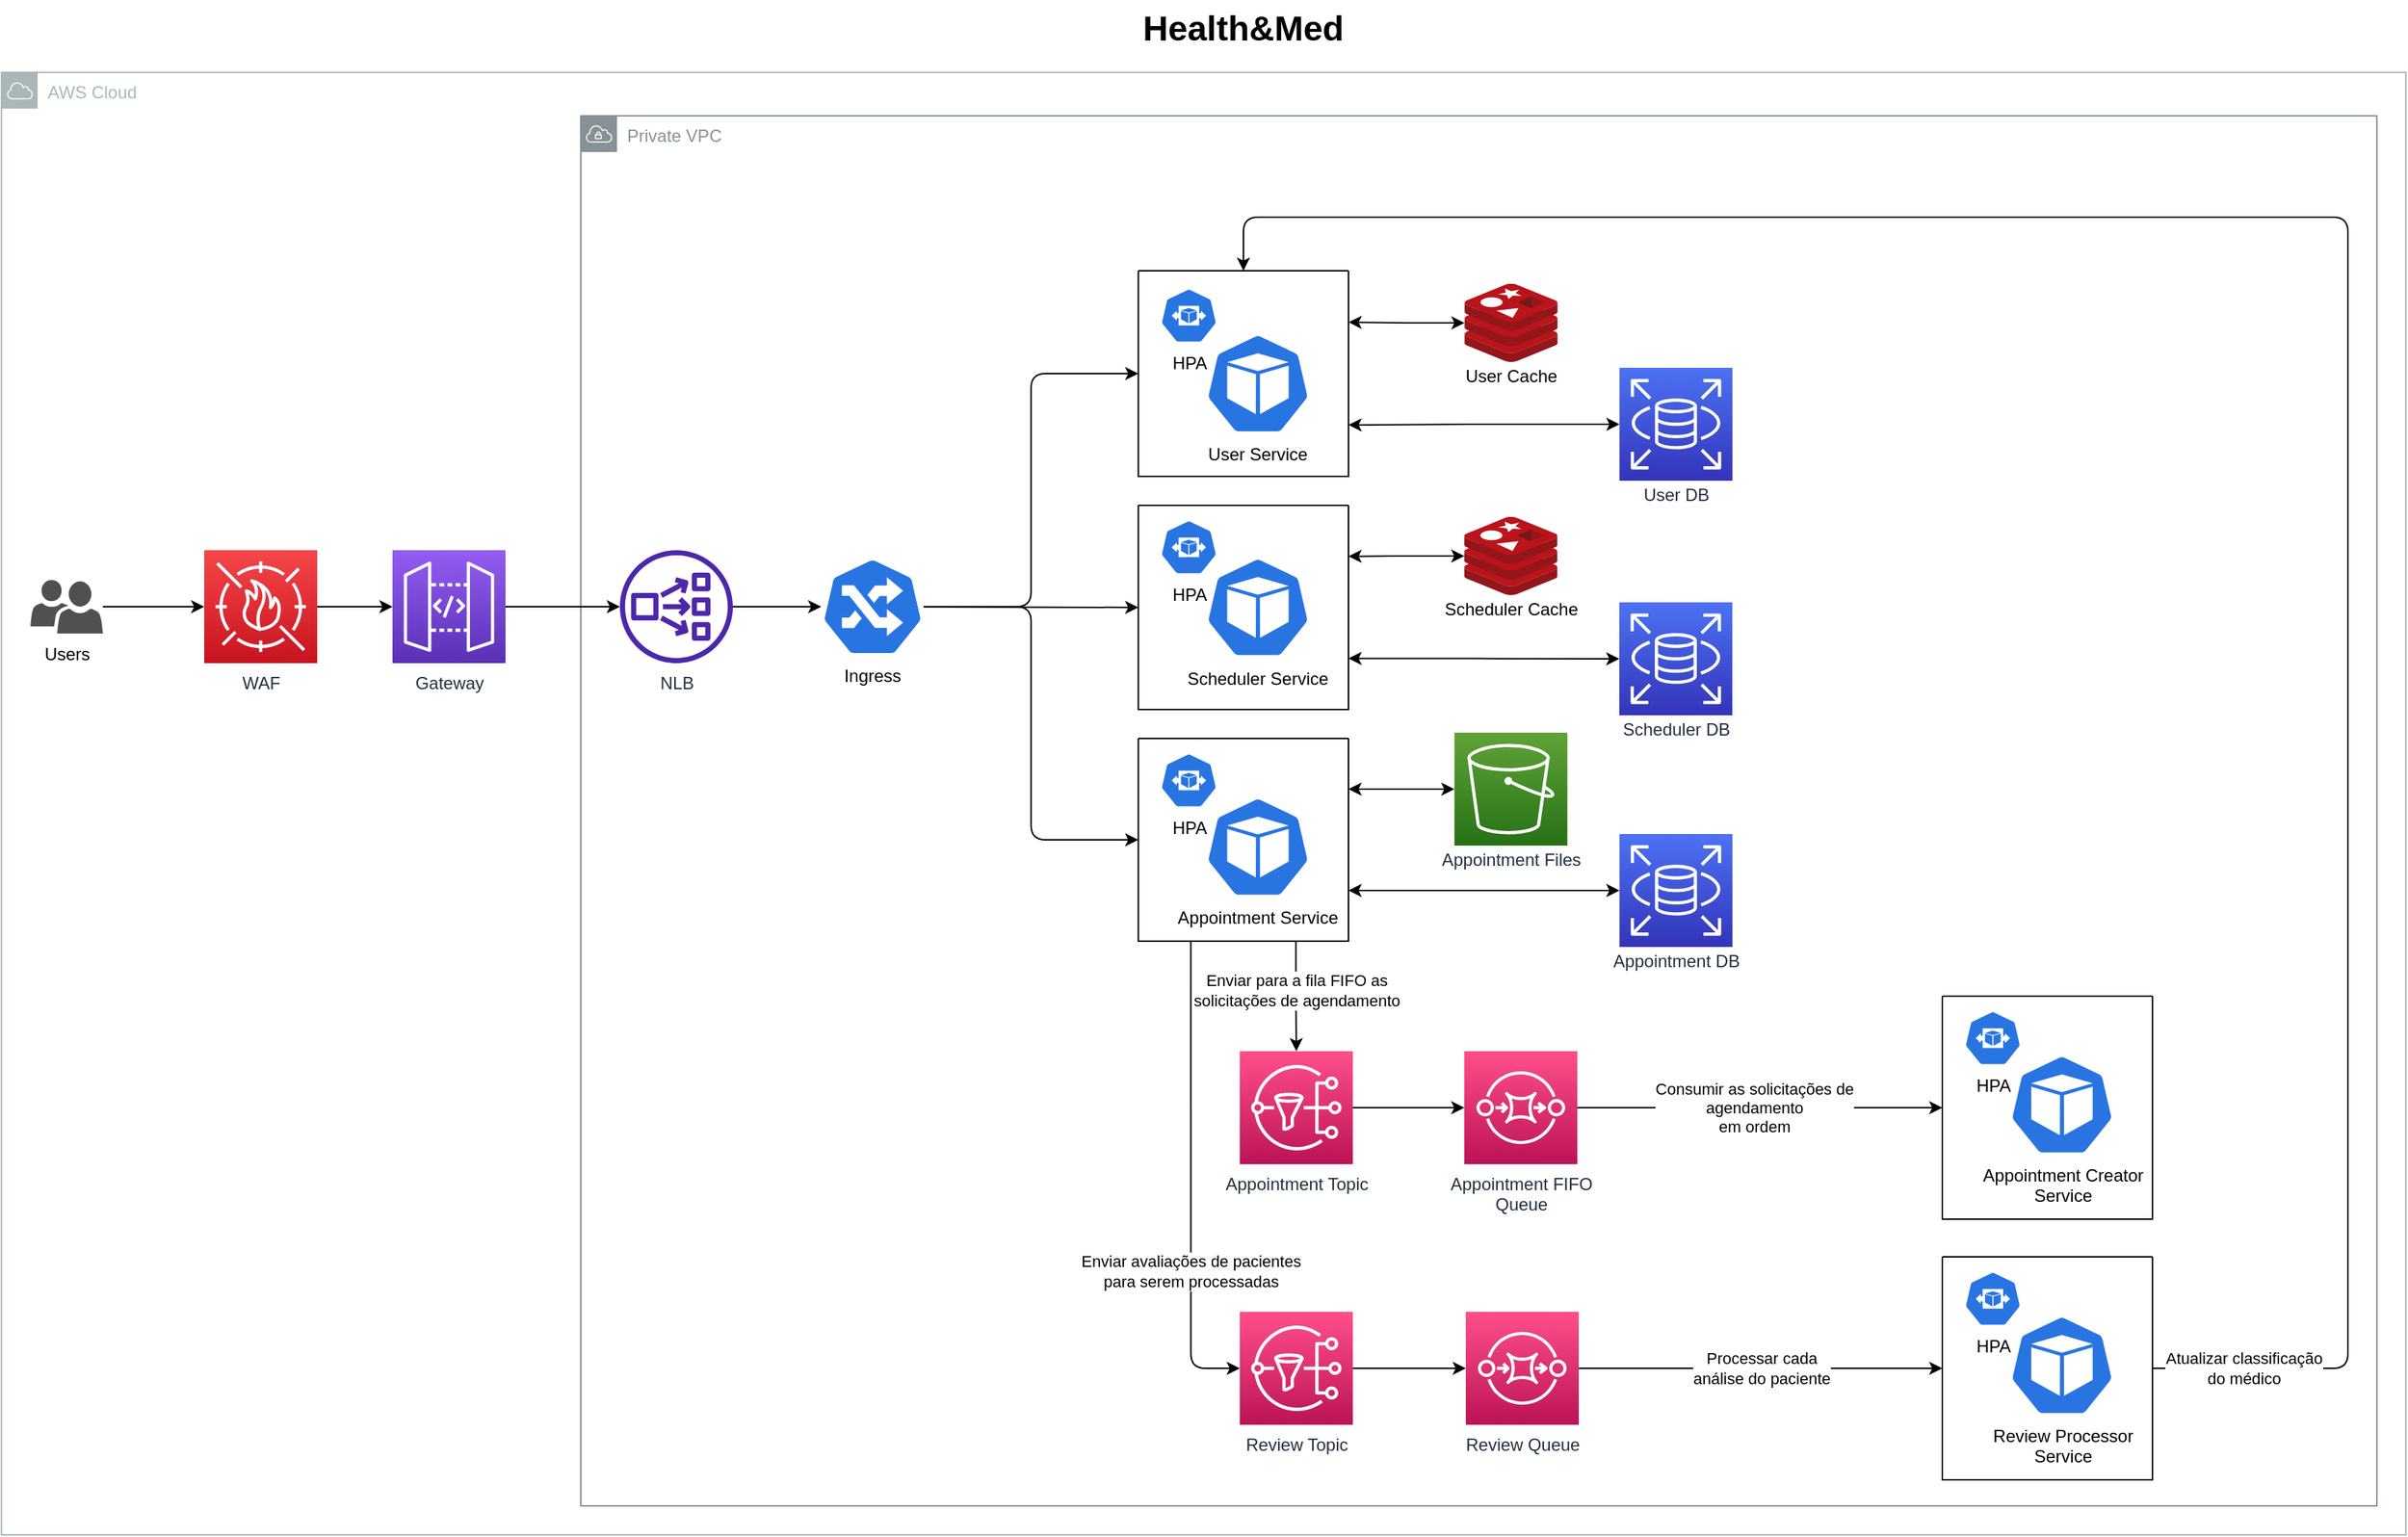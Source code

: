 <mxfile scale="1" border="10">
    <diagram name="Arquitetura v2" id="lf885K5aGk2sWsDqvKHm">
        <mxGraphModel dx="2755" dy="1490" grid="1" gridSize="10" guides="1" tooltips="1" connect="1" arrows="1" fold="1" page="1" pageScale="1" pageWidth="850" pageHeight="1100" background="#FFFFFF" math="0" shadow="0">
            <root>
                <mxCell id="xNUSOTWQVAQGV8SW1RMr-0"/>
                <mxCell id="xNUSOTWQVAQGV8SW1RMr-1" parent="xNUSOTWQVAQGV8SW1RMr-0"/>
                <mxCell id="xNUSOTWQVAQGV8SW1RMr-2" value="AWS Cloud" style="sketch=0;outlineConnect=0;gradientColor=none;html=1;whiteSpace=wrap;fontSize=12;fontStyle=0;shape=mxgraph.aws4.group;grIcon=mxgraph.aws4.group_aws_cloud;strokeColor=#AAB7B8;fillColor=none;verticalAlign=top;align=left;spacingLeft=30;fontColor=#AAB7B8;dashed=0;labelBackgroundColor=default;rounded=1;movable=1;resizable=1;rotatable=1;deletable=1;editable=1;connectable=1;" parent="xNUSOTWQVAQGV8SW1RMr-1" vertex="1">
                    <mxGeometry x="-120" y="60" width="1660" height="1010" as="geometry"/>
                </mxCell>
                <mxCell id="xNUSOTWQVAQGV8SW1RMr-3" value="Private VPC" style="sketch=0;outlineConnect=0;gradientColor=none;html=1;whiteSpace=wrap;fontSize=12;fontStyle=0;shape=mxgraph.aws4.group;grIcon=mxgraph.aws4.group_vpc;strokeColor=#879196;fillColor=none;verticalAlign=top;align=left;spacingLeft=30;fontColor=#879196;dashed=0;labelBackgroundColor=default;rounded=1;movable=1;resizable=1;rotatable=1;deletable=1;editable=1;connectable=1;" parent="xNUSOTWQVAQGV8SW1RMr-1" vertex="1">
                    <mxGeometry x="280" y="90" width="1240" height="960" as="geometry"/>
                </mxCell>
                <mxCell id="xNUSOTWQVAQGV8SW1RMr-4" value="Health&amp;amp;Med" style="text;strokeColor=none;fillColor=none;html=1;fontSize=24;fontStyle=1;verticalAlign=middle;align=center;rounded=1;" parent="xNUSOTWQVAQGV8SW1RMr-1" vertex="1">
                    <mxGeometry x="687.46" y="10" width="100" height="40" as="geometry"/>
                </mxCell>
                <mxCell id="tz8--qCs5J4aisNoZkXS-1" style="edgeStyle=none;html=1;entryX=0;entryY=0.5;entryDx=0;entryDy=0;entryPerimeter=0;" parent="xNUSOTWQVAQGV8SW1RMr-1" source="xNUSOTWQVAQGV8SW1RMr-7" target="tz8--qCs5J4aisNoZkXS-0" edge="1">
                    <mxGeometry relative="1" as="geometry"/>
                </mxCell>
                <mxCell id="xNUSOTWQVAQGV8SW1RMr-7" value="Users" style="sketch=0;pointerEvents=1;shadow=0;dashed=0;html=1;strokeColor=none;labelPosition=center;verticalLabelPosition=bottom;verticalAlign=top;align=center;fillColor=#505050;shape=mxgraph.mscae.intune.user_group;labelBackgroundColor=default;rounded=1;" parent="xNUSOTWQVAQGV8SW1RMr-1" vertex="1">
                    <mxGeometry x="-100" y="410.5" width="50" height="37" as="geometry"/>
                </mxCell>
                <mxCell id="xNUSOTWQVAQGV8SW1RMr-8" style="edgeStyle=none;html=1;" parent="xNUSOTWQVAQGV8SW1RMr-1" source="xNUSOTWQVAQGV8SW1RMr-9" target="xNUSOTWQVAQGV8SW1RMr-10" edge="1">
                    <mxGeometry relative="1" as="geometry"/>
                </mxCell>
                <mxCell id="xNUSOTWQVAQGV8SW1RMr-9" value="Gateway" style="sketch=0;points=[[0,0,0],[0.25,0,0],[0.5,0,0],[0.75,0,0],[1,0,0],[0,1,0],[0.25,1,0],[0.5,1,0],[0.75,1,0],[1,1,0],[0,0.25,0],[0,0.5,0],[0,0.75,0],[1,0.25,0],[1,0.5,0],[1,0.75,0]];outlineConnect=0;fontColor=#232F3E;gradientColor=#945DF2;gradientDirection=north;fillColor=#5A30B5;strokeColor=#ffffff;dashed=0;verticalLabelPosition=bottom;verticalAlign=top;align=center;html=1;fontSize=12;fontStyle=0;aspect=fixed;shape=mxgraph.aws4.resourceIcon;resIcon=mxgraph.aws4.api_gateway;labelBackgroundColor=default;rounded=1;" parent="xNUSOTWQVAQGV8SW1RMr-1" vertex="1">
                    <mxGeometry x="150" y="390" width="78" height="78" as="geometry"/>
                </mxCell>
                <mxCell id="xNUSOTWQVAQGV8SW1RMr-10" value="NLB" style="sketch=0;outlineConnect=0;fontColor=#232F3E;gradientColor=none;fillColor=#4D27AA;strokeColor=none;dashed=0;verticalLabelPosition=bottom;verticalAlign=top;align=center;html=1;fontSize=12;fontStyle=0;aspect=fixed;pointerEvents=1;shape=mxgraph.aws4.network_load_balancer;labelBackgroundColor=default;rounded=1;" parent="xNUSOTWQVAQGV8SW1RMr-1" vertex="1">
                    <mxGeometry x="307" y="390" width="78" height="78" as="geometry"/>
                </mxCell>
                <mxCell id="xNUSOTWQVAQGV8SW1RMr-11" style="edgeStyle=orthogonalEdgeStyle;html=1;entryX=0;entryY=0.5;entryDx=0;entryDy=0;startArrow=none;startFill=0;rounded=1;" parent="xNUSOTWQVAQGV8SW1RMr-1" source="xNUSOTWQVAQGV8SW1RMr-15" target="xNUSOTWQVAQGV8SW1RMr-37" edge="1">
                    <mxGeometry relative="1" as="geometry"/>
                </mxCell>
                <mxCell id="xNUSOTWQVAQGV8SW1RMr-12" style="rounded=1;html=1;entryX=0;entryY=0.5;entryDx=0;entryDy=0;startArrow=none;startFill=0;" parent="xNUSOTWQVAQGV8SW1RMr-1" source="xNUSOTWQVAQGV8SW1RMr-15" target="xNUSOTWQVAQGV8SW1RMr-41" edge="1">
                    <mxGeometry relative="1" as="geometry"/>
                </mxCell>
                <mxCell id="xNUSOTWQVAQGV8SW1RMr-13" style="edgeStyle=orthogonalEdgeStyle;rounded=1;html=1;entryX=0;entryY=0.5;entryDx=0;entryDy=0;startArrow=none;startFill=0;" parent="xNUSOTWQVAQGV8SW1RMr-1" source="xNUSOTWQVAQGV8SW1RMr-15" target="xNUSOTWQVAQGV8SW1RMr-46" edge="1">
                    <mxGeometry relative="1" as="geometry"/>
                </mxCell>
                <mxCell id="xNUSOTWQVAQGV8SW1RMr-14" style="edgeStyle=orthogonalEdgeStyle;rounded=1;html=1;startArrow=classic;startFill=1;endArrow=none;endFill=0;" parent="xNUSOTWQVAQGV8SW1RMr-1" source="xNUSOTWQVAQGV8SW1RMr-15" target="xNUSOTWQVAQGV8SW1RMr-10" edge="1">
                    <mxGeometry relative="1" as="geometry"/>
                </mxCell>
                <mxCell id="xNUSOTWQVAQGV8SW1RMr-15" value="Ingress" style="sketch=0;html=1;dashed=0;whitespace=wrap;fillColor=#2875E2;strokeColor=#ffffff;points=[[0.005,0.63,0],[0.1,0.2,0],[0.9,0.2,0],[0.5,0,0],[0.995,0.63,0],[0.72,0.99,0],[0.5,1,0],[0.28,0.99,0]];verticalLabelPosition=bottom;align=center;verticalAlign=top;shape=mxgraph.kubernetes.icon;prIcon=ing;labelBackgroundColor=default;rounded=1;" parent="xNUSOTWQVAQGV8SW1RMr-1" vertex="1">
                    <mxGeometry x="446" y="395" width="70.83" height="68" as="geometry"/>
                </mxCell>
                <mxCell id="xNUSOTWQVAQGV8SW1RMr-16" value="&lt;div&gt;Enviar para a fila FIFO as&lt;/div&gt;&lt;div&gt;solicitações de agendamento&lt;/div&gt;" style="edgeStyle=orthogonalEdgeStyle;html=1;entryX=0.5;entryY=0;entryDx=0;entryDy=0;entryPerimeter=0;rounded=1;exitX=0.75;exitY=1;exitDx=0;exitDy=0;" parent="xNUSOTWQVAQGV8SW1RMr-1" source="xNUSOTWQVAQGV8SW1RMr-46" target="xNUSOTWQVAQGV8SW1RMr-20" edge="1">
                    <mxGeometry x="-0.095" relative="1" as="geometry">
                        <mxPoint as="offset"/>
                    </mxGeometry>
                </mxCell>
                <mxCell id="xNUSOTWQVAQGV8SW1RMr-17" value="&lt;div&gt;Enviar avaliações de pacientes&lt;/div&gt;&lt;div&gt;para serem processadas&lt;/div&gt;" style="edgeStyle=orthogonalEdgeStyle;html=1;entryX=0;entryY=0.5;entryDx=0;entryDy=0;entryPerimeter=0;startArrow=none;startFill=0;endArrow=classic;endFill=1;exitX=0.25;exitY=1;exitDx=0;exitDy=0;" parent="xNUSOTWQVAQGV8SW1RMr-1" source="xNUSOTWQVAQGV8SW1RMr-46" target="xNUSOTWQVAQGV8SW1RMr-31" edge="1">
                    <mxGeometry x="0.387" relative="1" as="geometry">
                        <Array as="points">
                            <mxPoint x="701" y="955"/>
                        </Array>
                        <mxPoint as="offset"/>
                        <mxPoint x="700" y="660" as="sourcePoint"/>
                    </mxGeometry>
                </mxCell>
                <mxCell id="xNUSOTWQVAQGV8SW1RMr-18" value="Scheduler DB" style="sketch=0;points=[[0,0,0],[0.25,0,0],[0.5,0,0],[0.75,0,0],[1,0,0],[0,1,0],[0.25,1,0],[0.5,1,0],[0.75,1,0],[1,1,0],[0,0.25,0],[0,0.5,0],[0,0.75,0],[1,0.25,0],[1,0.5,0],[1,0.75,0]];outlineConnect=0;fontColor=#232F3E;gradientColor=#4D72F3;gradientDirection=north;fillColor=#3334B9;strokeColor=#ffffff;dashed=0;verticalLabelPosition=bottom;verticalAlign=top;align=center;html=1;fontSize=12;fontStyle=0;aspect=fixed;shape=mxgraph.aws4.resourceIcon;resIcon=mxgraph.aws4.rds;labelBackgroundColor=default;rounded=1;spacingTop=-4;" parent="xNUSOTWQVAQGV8SW1RMr-1" vertex="1">
                    <mxGeometry x="997" y="426" width="78" height="78" as="geometry"/>
                </mxCell>
                <mxCell id="xNUSOTWQVAQGV8SW1RMr-19" style="edgeStyle=none;html=1;entryX=0;entryY=0.5;entryDx=0;entryDy=0;entryPerimeter=0;" parent="xNUSOTWQVAQGV8SW1RMr-1" source="xNUSOTWQVAQGV8SW1RMr-20" target="xNUSOTWQVAQGV8SW1RMr-22" edge="1">
                    <mxGeometry relative="1" as="geometry"/>
                </mxCell>
                <mxCell id="xNUSOTWQVAQGV8SW1RMr-20" value="Appointment Topic" style="sketch=0;points=[[0,0,0],[0.25,0,0],[0.5,0,0],[0.75,0,0],[1,0,0],[0,1,0],[0.25,1,0],[0.5,1,0],[0.75,1,0],[1,1,0],[0,0.25,0],[0,0.5,0],[0,0.75,0],[1,0.25,0],[1,0.5,0],[1,0.75,0]];outlineConnect=0;fontColor=#232F3E;gradientColor=#FF4F8B;gradientDirection=north;fillColor=#BC1356;strokeColor=#ffffff;dashed=0;verticalLabelPosition=bottom;verticalAlign=top;align=center;html=1;fontSize=12;fontStyle=0;aspect=fixed;shape=mxgraph.aws4.resourceIcon;resIcon=mxgraph.aws4.sns;labelBackgroundColor=default;rounded=1;" parent="xNUSOTWQVAQGV8SW1RMr-1" vertex="1">
                    <mxGeometry x="735" y="736" width="78" height="78" as="geometry"/>
                </mxCell>
                <mxCell id="tz8--qCs5J4aisNoZkXS-6" style="edgeStyle=none;html=1;entryX=0;entryY=0.5;entryDx=0;entryDy=0;" parent="xNUSOTWQVAQGV8SW1RMr-1" source="xNUSOTWQVAQGV8SW1RMr-22" target="tz8--qCs5J4aisNoZkXS-3" edge="1">
                    <mxGeometry relative="1" as="geometry"/>
                </mxCell>
                <mxCell id="tz8--qCs5J4aisNoZkXS-7" value="&lt;div style=&quot;border-color: var(--border-color);&quot;&gt;Consumir as solicitações de&lt;/div&gt;&lt;div style=&quot;border-color: var(--border-color);&quot;&gt;agendamento&lt;/div&gt;&lt;div style=&quot;border-color: var(--border-color);&quot;&gt;em ordem&lt;/div&gt;" style="edgeLabel;html=1;align=center;verticalAlign=middle;resizable=0;points=[];" parent="tz8--qCs5J4aisNoZkXS-6" vertex="1" connectable="0">
                    <mxGeometry x="0.128" relative="1" as="geometry">
                        <mxPoint x="-20" as="offset"/>
                    </mxGeometry>
                </mxCell>
                <mxCell id="xNUSOTWQVAQGV8SW1RMr-22" value="Appointment FIFO&lt;br&gt;Queue" style="sketch=0;points=[[0,0,0],[0.25,0,0],[0.5,0,0],[0.75,0,0],[1,0,0],[0,1,0],[0.25,1,0],[0.5,1,0],[0.75,1,0],[1,1,0],[0,0.25,0],[0,0.5,0],[0,0.75,0],[1,0.25,0],[1,0.5,0],[1,0.75,0]];outlineConnect=0;fontColor=#232F3E;gradientColor=#FF4F8B;gradientDirection=north;fillColor=#BC1356;strokeColor=#ffffff;dashed=0;verticalLabelPosition=bottom;verticalAlign=top;align=center;html=1;fontSize=12;fontStyle=0;aspect=fixed;shape=mxgraph.aws4.resourceIcon;resIcon=mxgraph.aws4.sqs;labelBackgroundColor=default;rounded=1;" parent="xNUSOTWQVAQGV8SW1RMr-1" vertex="1">
                    <mxGeometry x="889.99" y="736" width="78" height="78" as="geometry"/>
                </mxCell>
                <mxCell id="xNUSOTWQVAQGV8SW1RMr-23" style="edgeStyle=orthogonalEdgeStyle;html=1;entryX=1;entryY=0.25;entryDx=0;entryDy=0;startArrow=classic;startFill=1;rounded=0;" parent="xNUSOTWQVAQGV8SW1RMr-1" source="xNUSOTWQVAQGV8SW1RMr-24" target="xNUSOTWQVAQGV8SW1RMr-37" edge="1">
                    <mxGeometry relative="1" as="geometry"/>
                </mxCell>
                <mxCell id="xNUSOTWQVAQGV8SW1RMr-24" value="User Cache" style="sketch=0;aspect=fixed;html=1;points=[];align=center;image;fontSize=12;image=img/lib/mscae/Cache_Redis_Product.svg;labelBackgroundColor=default;strokeColor=default;spacingTop=-4;rounded=1;" parent="xNUSOTWQVAQGV8SW1RMr-1" vertex="1">
                    <mxGeometry x="890.105" y="206" width="64.29" height="54" as="geometry"/>
                </mxCell>
                <mxCell id="xNUSOTWQVAQGV8SW1RMr-25" value="Appointment DB" style="sketch=0;points=[[0,0,0],[0.25,0,0],[0.5,0,0],[0.75,0,0],[1,0,0],[0,1,0],[0.25,1,0],[0.5,1,0],[0.75,1,0],[1,1,0],[0,0.25,0],[0,0.5,0],[0,0.75,0],[1,0.25,0],[1,0.5,0],[1,0.75,0]];outlineConnect=0;fontColor=#232F3E;gradientColor=#4D72F3;gradientDirection=north;fillColor=#3334B9;strokeColor=#ffffff;dashed=0;verticalLabelPosition=bottom;verticalAlign=top;align=center;html=1;fontSize=12;fontStyle=0;aspect=fixed;shape=mxgraph.aws4.resourceIcon;resIcon=mxgraph.aws4.rds;labelBackgroundColor=default;spacingTop=-4;rounded=1;" parent="xNUSOTWQVAQGV8SW1RMr-1" vertex="1">
                    <mxGeometry x="997.11" y="586" width="78" height="78" as="geometry"/>
                </mxCell>
                <mxCell id="xNUSOTWQVAQGV8SW1RMr-26" style="edgeStyle=orthogonalEdgeStyle;rounded=1;html=1;entryX=1;entryY=0.25;entryDx=0;entryDy=0;startArrow=classic;startFill=1;" parent="xNUSOTWQVAQGV8SW1RMr-1" source="xNUSOTWQVAQGV8SW1RMr-27" target="xNUSOTWQVAQGV8SW1RMr-41" edge="1">
                    <mxGeometry relative="1" as="geometry"/>
                </mxCell>
                <mxCell id="xNUSOTWQVAQGV8SW1RMr-27" value="Scheduler Cache" style="sketch=0;aspect=fixed;html=1;points=[];align=center;image;fontSize=12;image=img/lib/mscae/Cache_Redis_Product.svg;labelBackgroundColor=default;strokeColor=default;spacingTop=-4;rounded=1;" parent="xNUSOTWQVAQGV8SW1RMr-1" vertex="1">
                    <mxGeometry x="889.995" y="367" width="64.29" height="54" as="geometry"/>
                </mxCell>
                <mxCell id="xNUSOTWQVAQGV8SW1RMr-28" style="html=1;entryX=1;entryY=0.75;entryDx=0;entryDy=0;startArrow=classic;startFill=1;edgeStyle=orthogonalEdgeStyle;" parent="xNUSOTWQVAQGV8SW1RMr-1" source="xNUSOTWQVAQGV8SW1RMr-29" target="xNUSOTWQVAQGV8SW1RMr-37" edge="1">
                    <mxGeometry relative="1" as="geometry"/>
                </mxCell>
                <mxCell id="xNUSOTWQVAQGV8SW1RMr-29" value="User DB" style="sketch=0;points=[[0,0,0],[0.25,0,0],[0.5,0,0],[0.75,0,0],[1,0,0],[0,1,0],[0.25,1,0],[0.5,1,0],[0.75,1,0],[1,1,0],[0,0.25,0],[0,0.5,0],[0,0.75,0],[1,0.25,0],[1,0.5,0],[1,0.75,0]];outlineConnect=0;fontColor=#232F3E;gradientColor=#4D72F3;gradientDirection=north;fillColor=#3334B9;strokeColor=#ffffff;dashed=0;verticalLabelPosition=bottom;verticalAlign=top;align=center;html=1;fontSize=12;fontStyle=0;aspect=fixed;shape=mxgraph.aws4.resourceIcon;resIcon=mxgraph.aws4.rds;labelBackgroundColor=default;rounded=1;spacingTop=-4;" parent="xNUSOTWQVAQGV8SW1RMr-1" vertex="1">
                    <mxGeometry x="997.11" y="264" width="78" height="78" as="geometry"/>
                </mxCell>
                <mxCell id="xNUSOTWQVAQGV8SW1RMr-30" style="edgeStyle=orthogonalEdgeStyle;html=1;entryX=0;entryY=0.5;entryDx=0;entryDy=0;entryPerimeter=0;startArrow=none;startFill=0;endArrow=classic;endFill=1;" parent="xNUSOTWQVAQGV8SW1RMr-1" source="xNUSOTWQVAQGV8SW1RMr-31" target="xNUSOTWQVAQGV8SW1RMr-33" edge="1">
                    <mxGeometry relative="1" as="geometry"/>
                </mxCell>
                <mxCell id="xNUSOTWQVAQGV8SW1RMr-31" value="Review Topic" style="sketch=0;points=[[0,0,0],[0.25,0,0],[0.5,0,0],[0.75,0,0],[1,0,0],[0,1,0],[0.25,1,0],[0.5,1,0],[0.75,1,0],[1,1,0],[0,0.25,0],[0,0.5,0],[0,0.75,0],[1,0.25,0],[1,0.5,0],[1,0.75,0]];outlineConnect=0;fontColor=#232F3E;gradientColor=#FF4F8B;gradientDirection=north;fillColor=#BC1356;strokeColor=#ffffff;dashed=0;verticalLabelPosition=bottom;verticalAlign=top;align=center;html=1;fontSize=12;fontStyle=0;aspect=fixed;shape=mxgraph.aws4.resourceIcon;resIcon=mxgraph.aws4.sns;labelBackgroundColor=default;rounded=1;" parent="xNUSOTWQVAQGV8SW1RMr-1" vertex="1">
                    <mxGeometry x="735.0" y="916" width="78" height="78" as="geometry"/>
                </mxCell>
                <mxCell id="xNUSOTWQVAQGV8SW1RMr-32" value="&lt;div&gt;Processar cada&lt;/div&gt;&lt;div&gt;análise do paciente&lt;/div&gt;" style="edgeStyle=orthogonalEdgeStyle;html=1;entryX=0;entryY=0.5;entryDx=0;entryDy=0;startArrow=none;startFill=0;endArrow=classic;endFill=1;" parent="xNUSOTWQVAQGV8SW1RMr-1" source="xNUSOTWQVAQGV8SW1RMr-33" target="xNUSOTWQVAQGV8SW1RMr-51" edge="1">
                    <mxGeometry relative="1" as="geometry"/>
                </mxCell>
                <mxCell id="xNUSOTWQVAQGV8SW1RMr-33" value="Review Queue" style="sketch=0;points=[[0,0,0],[0.25,0,0],[0.5,0,0],[0.75,0,0],[1,0,0],[0,1,0],[0.25,1,0],[0.5,1,0],[0.75,1,0],[1,1,0],[0,0.25,0],[0,0.5,0],[0,0.75,0],[1,0.25,0],[1,0.5,0],[1,0.75,0]];outlineConnect=0;fontColor=#232F3E;gradientColor=#FF4F8B;gradientDirection=north;fillColor=#BC1356;strokeColor=#ffffff;dashed=0;verticalLabelPosition=bottom;verticalAlign=top;align=center;html=1;fontSize=12;fontStyle=0;aspect=fixed;shape=mxgraph.aws4.resourceIcon;resIcon=mxgraph.aws4.sqs;labelBackgroundColor=default;rounded=1;" parent="xNUSOTWQVAQGV8SW1RMr-1" vertex="1">
                    <mxGeometry x="891.0" y="916" width="78" height="78" as="geometry"/>
                </mxCell>
                <mxCell id="xNUSOTWQVAQGV8SW1RMr-34" value="Appointment Files" style="sketch=0;points=[[0,0,0],[0.25,0,0],[0.5,0,0],[0.75,0,0],[1,0,0],[0,1,0],[0.25,1,0],[0.5,1,0],[0.75,1,0],[1,1,0],[0,0.25,0],[0,0.5,0],[0,0.75,0],[1,0.25,0],[1,0.5,0],[1,0.75,0]];outlineConnect=0;fontColor=#232F3E;gradientColor=#60A337;gradientDirection=north;fillColor=#277116;strokeColor=#ffffff;dashed=0;verticalLabelPosition=bottom;verticalAlign=top;align=center;html=1;fontSize=12;fontStyle=0;aspect=fixed;shape=mxgraph.aws4.resourceIcon;resIcon=mxgraph.aws4.s3;labelBackgroundColor=default;spacingTop=-4;" parent="xNUSOTWQVAQGV8SW1RMr-1" vertex="1">
                    <mxGeometry x="883.14" y="516" width="78" height="78" as="geometry"/>
                </mxCell>
                <mxCell id="xNUSOTWQVAQGV8SW1RMr-35" style="edgeStyle=orthogonalEdgeStyle;html=1;entryX=1;entryY=0.5;entryDx=0;entryDy=0;startArrow=classic;startFill=1;endArrow=none;endFill=0;exitX=0.5;exitY=0;exitDx=0;exitDy=0;" parent="xNUSOTWQVAQGV8SW1RMr-1" source="xNUSOTWQVAQGV8SW1RMr-37" target="xNUSOTWQVAQGV8SW1RMr-51" edge="1">
                    <mxGeometry relative="1" as="geometry">
                        <Array as="points">
                            <mxPoint x="738" y="160"/>
                            <mxPoint x="1500" y="160"/>
                            <mxPoint x="1500" y="955"/>
                        </Array>
                        <mxPoint x="750" y="20" as="sourcePoint"/>
                    </mxGeometry>
                </mxCell>
                <mxCell id="xNUSOTWQVAQGV8SW1RMr-36" value="Atualizar classificação&lt;br&gt;do médico" style="edgeLabel;html=1;align=center;verticalAlign=middle;resizable=0;points=[];" parent="xNUSOTWQVAQGV8SW1RMr-35" vertex="1" connectable="0">
                    <mxGeometry x="0.926" relative="1" as="geometry">
                        <mxPoint x="-1" as="offset"/>
                    </mxGeometry>
                </mxCell>
                <mxCell id="xNUSOTWQVAQGV8SW1RMr-37" value="" style="swimlane;startSize=0;" parent="xNUSOTWQVAQGV8SW1RMr-1" vertex="1">
                    <mxGeometry x="664.89" y="197" width="145.14" height="142" as="geometry"/>
                </mxCell>
                <mxCell id="xNUSOTWQVAQGV8SW1RMr-38" value="User Service" style="sketch=0;html=1;dashed=0;whitespace=wrap;fillColor=#2875E2;strokeColor=#ffffff;points=[[0.005,0.63,0],[0.1,0.2,0],[0.9,0.2,0],[0.5,0,0],[0.995,0.63,0],[0.72,0.99,0],[0.5,1,0],[0.28,0.99,0]];verticalLabelPosition=bottom;align=center;verticalAlign=top;shape=mxgraph.kubernetes.icon;prIcon=pod;labelBackgroundColor=default;rounded=1;" parent="xNUSOTWQVAQGV8SW1RMr-37" vertex="1">
                    <mxGeometry x="46.14" y="43" width="72.92" height="70" as="geometry"/>
                </mxCell>
                <mxCell id="xNUSOTWQVAQGV8SW1RMr-39" value="HPA" style="sketch=0;html=1;dashed=0;whitespace=wrap;fillColor=#2875E2;strokeColor=#ffffff;points=[[0.005,0.63,0],[0.1,0.2,0],[0.9,0.2,0],[0.5,0,0],[0.995,0.63,0],[0.72,0.99,0],[0.5,1,0],[0.28,0.99,0]];verticalLabelPosition=bottom;align=center;verticalAlign=top;shape=mxgraph.kubernetes.icon;prIcon=hpa" parent="xNUSOTWQVAQGV8SW1RMr-37" vertex="1">
                    <mxGeometry x="15.14" y="12" width="39.58" height="38" as="geometry"/>
                </mxCell>
                <mxCell id="xNUSOTWQVAQGV8SW1RMr-40" style="edgeStyle=orthogonalEdgeStyle;rounded=1;html=1;exitX=1;exitY=0.75;exitDx=0;exitDy=0;entryX=0;entryY=0.5;entryDx=0;entryDy=0;entryPerimeter=0;startArrow=classic;startFill=1;" parent="xNUSOTWQVAQGV8SW1RMr-1" source="xNUSOTWQVAQGV8SW1RMr-41" target="xNUSOTWQVAQGV8SW1RMr-18" edge="1">
                    <mxGeometry relative="1" as="geometry"/>
                </mxCell>
                <mxCell id="xNUSOTWQVAQGV8SW1RMr-41" value="" style="swimlane;startSize=0;" parent="xNUSOTWQVAQGV8SW1RMr-1" vertex="1">
                    <mxGeometry x="664.89" y="359" width="145.11" height="141" as="geometry"/>
                </mxCell>
                <mxCell id="xNUSOTWQVAQGV8SW1RMr-42" value="Scheduler Service" style="sketch=0;html=1;dashed=0;whitespace=wrap;fillColor=#2875E2;strokeColor=#ffffff;points=[[0.005,0.63,0],[0.1,0.2,0],[0.9,0.2,0],[0.5,0,0],[0.995,0.63,0],[0.72,0.99,0],[0.5,1,0],[0.28,0.99,0]];verticalLabelPosition=bottom;align=center;verticalAlign=top;shape=mxgraph.kubernetes.icon;prIcon=pod;labelBackgroundColor=default;rounded=1;" parent="xNUSOTWQVAQGV8SW1RMr-41" vertex="1">
                    <mxGeometry x="46.14" y="35.5" width="72.92" height="70" as="geometry"/>
                </mxCell>
                <mxCell id="xNUSOTWQVAQGV8SW1RMr-43" value="HPA" style="sketch=0;html=1;dashed=0;whitespace=wrap;fillColor=#2875E2;strokeColor=#ffffff;points=[[0.005,0.63,0],[0.1,0.2,0],[0.9,0.2,0],[0.5,0,0],[0.995,0.63,0],[0.72,0.99,0],[0.5,1,0],[0.28,0.99,0]];verticalLabelPosition=bottom;align=center;verticalAlign=top;shape=mxgraph.kubernetes.icon;prIcon=hpa" parent="xNUSOTWQVAQGV8SW1RMr-41" vertex="1">
                    <mxGeometry x="15.11" y="10" width="39.58" height="38" as="geometry"/>
                </mxCell>
                <mxCell id="xNUSOTWQVAQGV8SW1RMr-44" style="edgeStyle=orthogonalEdgeStyle;rounded=0;html=1;exitX=1;exitY=0.25;exitDx=0;exitDy=0;entryX=0;entryY=0.5;entryDx=0;entryDy=0;entryPerimeter=0;startArrow=classic;startFill=1;" parent="xNUSOTWQVAQGV8SW1RMr-1" source="xNUSOTWQVAQGV8SW1RMr-46" target="xNUSOTWQVAQGV8SW1RMr-34" edge="1">
                    <mxGeometry relative="1" as="geometry"/>
                </mxCell>
                <mxCell id="xNUSOTWQVAQGV8SW1RMr-45" style="edgeStyle=orthogonalEdgeStyle;rounded=0;html=1;exitX=1;exitY=0.75;exitDx=0;exitDy=0;entryX=0;entryY=0.5;entryDx=0;entryDy=0;entryPerimeter=0;startArrow=classic;startFill=1;" parent="xNUSOTWQVAQGV8SW1RMr-1" source="xNUSOTWQVAQGV8SW1RMr-46" target="xNUSOTWQVAQGV8SW1RMr-25" edge="1">
                    <mxGeometry relative="1" as="geometry"/>
                </mxCell>
                <mxCell id="xNUSOTWQVAQGV8SW1RMr-46" value="" style="swimlane;startSize=0;" parent="xNUSOTWQVAQGV8SW1RMr-1" vertex="1">
                    <mxGeometry x="664.89" y="520" width="145.11" height="140" as="geometry"/>
                </mxCell>
                <mxCell id="xNUSOTWQVAQGV8SW1RMr-47" value="Appointment Service" style="sketch=0;html=1;dashed=0;whitespace=wrap;fillColor=#2875E2;strokeColor=#ffffff;points=[[0.005,0.63,0],[0.1,0.2,0],[0.9,0.2,0],[0.5,0,0],[0.995,0.63,0],[0.72,0.99,0],[0.5,1,0],[0.28,0.99,0]];verticalLabelPosition=bottom;align=center;verticalAlign=top;shape=mxgraph.kubernetes.icon;prIcon=pod;labelBackgroundColor=default;rounded=1;" parent="xNUSOTWQVAQGV8SW1RMr-46" vertex="1">
                    <mxGeometry x="46.14" y="40" width="72.92" height="70" as="geometry"/>
                </mxCell>
                <mxCell id="xNUSOTWQVAQGV8SW1RMr-48" value="HPA" style="sketch=0;html=1;dashed=0;whitespace=wrap;fillColor=#2875E2;strokeColor=#ffffff;points=[[0.005,0.63,0],[0.1,0.2,0],[0.9,0.2,0],[0.5,0,0],[0.995,0.63,0],[0.72,0.99,0],[0.5,1,0],[0.28,0.99,0]];verticalLabelPosition=bottom;align=center;verticalAlign=top;shape=mxgraph.kubernetes.icon;prIcon=hpa" parent="xNUSOTWQVAQGV8SW1RMr-46" vertex="1">
                    <mxGeometry x="15.11" y="10" width="39.58" height="38" as="geometry"/>
                </mxCell>
                <mxCell id="xNUSOTWQVAQGV8SW1RMr-51" value="" style="swimlane;startSize=0;" parent="xNUSOTWQVAQGV8SW1RMr-1" vertex="1">
                    <mxGeometry x="1220" y="878" width="145.11" height="154" as="geometry"/>
                </mxCell>
                <mxCell id="xNUSOTWQVAQGV8SW1RMr-52" value="Review Processor&lt;br style=&quot;border-color: var(--border-color);&quot;&gt;Service" style="sketch=0;html=1;dashed=0;whitespace=wrap;fillColor=#2875E2;strokeColor=#ffffff;points=[[0.005,0.63,0],[0.1,0.2,0],[0.9,0.2,0],[0.5,0,0],[0.995,0.63,0],[0.72,0.99,0],[0.5,1,0],[0.28,0.99,0]];verticalLabelPosition=bottom;align=center;verticalAlign=top;shape=mxgraph.kubernetes.icon;prIcon=pod;labelBackgroundColor=default;rounded=1;" parent="xNUSOTWQVAQGV8SW1RMr-51" vertex="1">
                    <mxGeometry x="46.14" y="40" width="72.92" height="70" as="geometry"/>
                </mxCell>
                <mxCell id="xNUSOTWQVAQGV8SW1RMr-53" value="HPA" style="sketch=0;html=1;dashed=0;whitespace=wrap;fillColor=#2875E2;strokeColor=#ffffff;points=[[0.005,0.63,0],[0.1,0.2,0],[0.9,0.2,0],[0.5,0,0],[0.995,0.63,0],[0.72,0.99,0],[0.5,1,0],[0.28,0.99,0]];verticalLabelPosition=bottom;align=center;verticalAlign=top;shape=mxgraph.kubernetes.icon;prIcon=hpa" parent="xNUSOTWQVAQGV8SW1RMr-51" vertex="1">
                    <mxGeometry x="15.11" y="10" width="39.58" height="38" as="geometry"/>
                </mxCell>
                <mxCell id="tz8--qCs5J4aisNoZkXS-2" style="edgeStyle=none;html=1;entryX=0;entryY=0.5;entryDx=0;entryDy=0;entryPerimeter=0;" parent="xNUSOTWQVAQGV8SW1RMr-1" source="tz8--qCs5J4aisNoZkXS-0" target="xNUSOTWQVAQGV8SW1RMr-9" edge="1">
                    <mxGeometry relative="1" as="geometry"/>
                </mxCell>
                <mxCell id="tz8--qCs5J4aisNoZkXS-0" value="WAF" style="sketch=0;points=[[0,0,0],[0.25,0,0],[0.5,0,0],[0.75,0,0],[1,0,0],[0,1,0],[0.25,1,0],[0.5,1,0],[0.75,1,0],[1,1,0],[0,0.25,0],[0,0.5,0],[0,0.75,0],[1,0.25,0],[1,0.5,0],[1,0.75,0]];outlineConnect=0;fontColor=#232F3E;gradientColor=#F54749;gradientDirection=north;fillColor=#C7131F;strokeColor=#ffffff;dashed=0;verticalLabelPosition=bottom;verticalAlign=top;align=center;html=1;fontSize=12;fontStyle=0;aspect=fixed;shape=mxgraph.aws4.resourceIcon;resIcon=mxgraph.aws4.waf;" parent="xNUSOTWQVAQGV8SW1RMr-1" vertex="1">
                    <mxGeometry x="20" y="390" width="78" height="78" as="geometry"/>
                </mxCell>
                <mxCell id="tz8--qCs5J4aisNoZkXS-3" value="" style="swimlane;startSize=0;" parent="xNUSOTWQVAQGV8SW1RMr-1" vertex="1">
                    <mxGeometry x="1220" y="698" width="145.11" height="154" as="geometry"/>
                </mxCell>
                <mxCell id="tz8--qCs5J4aisNoZkXS-4" value="Appointment Creator&lt;br style=&quot;border-color: var(--border-color);&quot;&gt;Service" style="sketch=0;html=1;dashed=0;whitespace=wrap;fillColor=#2875E2;strokeColor=#ffffff;points=[[0.005,0.63,0],[0.1,0.2,0],[0.9,0.2,0],[0.5,0,0],[0.995,0.63,0],[0.72,0.99,0],[0.5,1,0],[0.28,0.99,0]];verticalLabelPosition=bottom;align=center;verticalAlign=top;shape=mxgraph.kubernetes.icon;prIcon=pod;labelBackgroundColor=default;rounded=1;" parent="tz8--qCs5J4aisNoZkXS-3" vertex="1">
                    <mxGeometry x="46.14" y="40" width="72.92" height="70" as="geometry"/>
                </mxCell>
                <mxCell id="tz8--qCs5J4aisNoZkXS-5" value="HPA" style="sketch=0;html=1;dashed=0;whitespace=wrap;fillColor=#2875E2;strokeColor=#ffffff;points=[[0.005,0.63,0],[0.1,0.2,0],[0.9,0.2,0],[0.5,0,0],[0.995,0.63,0],[0.72,0.99,0],[0.5,1,0],[0.28,0.99,0]];verticalLabelPosition=bottom;align=center;verticalAlign=top;shape=mxgraph.kubernetes.icon;prIcon=hpa" parent="tz8--qCs5J4aisNoZkXS-3" vertex="1">
                    <mxGeometry x="15.11" y="10" width="39.58" height="38" as="geometry"/>
                </mxCell>
            </root>
        </mxGraphModel>
    </diagram>
</mxfile>
